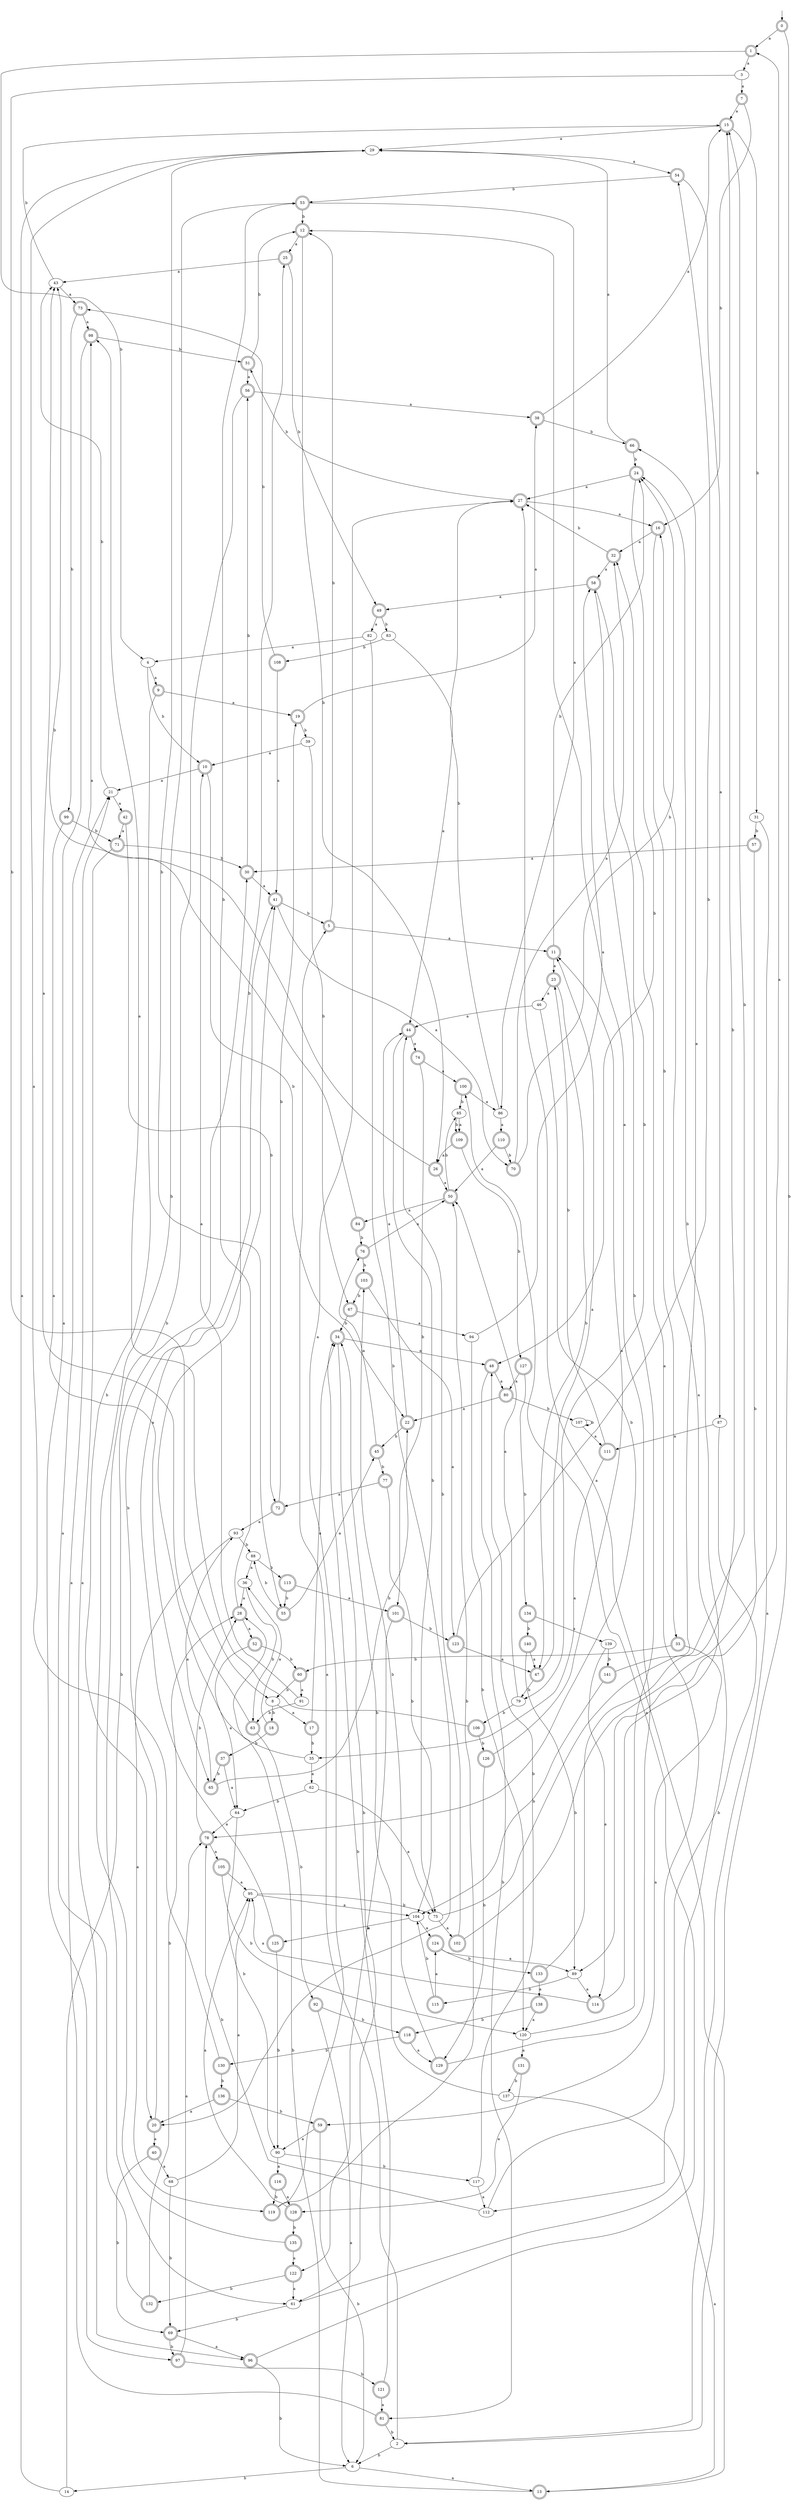 digraph RandomDFA {
  __start0 [label="", shape=none];
  __start0 -> 0 [label=""];
  0 [shape=circle] [shape=doublecircle]
  0 -> 1 [label="a"]
  0 -> 2 [label="b"]
  1 [shape=doublecircle]
  1 -> 3 [label="a"]
  1 -> 4 [label="b"]
  2
  2 -> 5 [label="a"]
  2 -> 6 [label="b"]
  3
  3 -> 7 [label="a"]
  3 -> 8 [label="b"]
  4
  4 -> 9 [label="a"]
  4 -> 10 [label="b"]
  5 [shape=doublecircle]
  5 -> 11 [label="a"]
  5 -> 12 [label="b"]
  6
  6 -> 13 [label="a"]
  6 -> 14 [label="b"]
  7 [shape=doublecircle]
  7 -> 15 [label="a"]
  7 -> 16 [label="b"]
  8
  8 -> 17 [label="a"]
  8 -> 18 [label="b"]
  9 [shape=doublecircle]
  9 -> 19 [label="a"]
  9 -> 20 [label="b"]
  10 [shape=doublecircle]
  10 -> 21 [label="a"]
  10 -> 22 [label="b"]
  11 [shape=doublecircle]
  11 -> 23 [label="a"]
  11 -> 24 [label="b"]
  12 [shape=doublecircle]
  12 -> 25 [label="a"]
  12 -> 26 [label="b"]
  13 [shape=doublecircle]
  13 -> 27 [label="a"]
  13 -> 28 [label="b"]
  14
  14 -> 29 [label="a"]
  14 -> 30 [label="b"]
  15 [shape=doublecircle]
  15 -> 29 [label="a"]
  15 -> 31 [label="b"]
  16 [shape=doublecircle]
  16 -> 32 [label="a"]
  16 -> 33 [label="b"]
  17 [shape=doublecircle]
  17 -> 34 [label="a"]
  17 -> 35 [label="b"]
  18 [shape=doublecircle]
  18 -> 36 [label="a"]
  18 -> 37 [label="b"]
  19 [shape=doublecircle]
  19 -> 38 [label="a"]
  19 -> 39 [label="b"]
  20 [shape=doublecircle]
  20 -> 40 [label="a"]
  20 -> 41 [label="b"]
  21
  21 -> 42 [label="a"]
  21 -> 43 [label="b"]
  22 [shape=doublecircle]
  22 -> 44 [label="a"]
  22 -> 45 [label="b"]
  23 [shape=doublecircle]
  23 -> 46 [label="a"]
  23 -> 47 [label="b"]
  24 [shape=doublecircle]
  24 -> 27 [label="a"]
  24 -> 48 [label="b"]
  25 [shape=doublecircle]
  25 -> 43 [label="a"]
  25 -> 49 [label="b"]
  26 [shape=doublecircle]
  26 -> 50 [label="a"]
  26 -> 43 [label="b"]
  27 [shape=doublecircle]
  27 -> 16 [label="a"]
  27 -> 51 [label="b"]
  28 [shape=doublecircle]
  28 -> 52 [label="a"]
  28 -> 53 [label="b"]
  29
  29 -> 54 [label="a"]
  29 -> 55 [label="b"]
  30 [shape=doublecircle]
  30 -> 41 [label="a"]
  30 -> 56 [label="b"]
  31
  31 -> 2 [label="a"]
  31 -> 57 [label="b"]
  32 [shape=doublecircle]
  32 -> 58 [label="a"]
  32 -> 27 [label="b"]
  33 [shape=doublecircle]
  33 -> 59 [label="a"]
  33 -> 60 [label="b"]
  34 [shape=doublecircle]
  34 -> 48 [label="a"]
  34 -> 61 [label="b"]
  35
  35 -> 62 [label="a"]
  35 -> 25 [label="b"]
  36
  36 -> 28 [label="a"]
  36 -> 63 [label="b"]
  37 [shape=doublecircle]
  37 -> 64 [label="a"]
  37 -> 65 [label="b"]
  38 [shape=doublecircle]
  38 -> 15 [label="a"]
  38 -> 66 [label="b"]
  39
  39 -> 10 [label="a"]
  39 -> 67 [label="b"]
  40 [shape=doublecircle]
  40 -> 68 [label="a"]
  40 -> 69 [label="b"]
  41 [shape=doublecircle]
  41 -> 70 [label="a"]
  41 -> 5 [label="b"]
  42 [shape=doublecircle]
  42 -> 71 [label="a"]
  42 -> 72 [label="b"]
  43
  43 -> 73 [label="a"]
  43 -> 15 [label="b"]
  44 [shape=doublecircle]
  44 -> 74 [label="a"]
  44 -> 75 [label="b"]
  45 [shape=doublecircle]
  45 -> 76 [label="a"]
  45 -> 77 [label="b"]
  46
  46 -> 44 [label="a"]
  46 -> 78 [label="b"]
  47 [shape=doublecircle]
  47 -> 11 [label="a"]
  47 -> 79 [label="b"]
  48 [shape=doublecircle]
  48 -> 80 [label="a"]
  48 -> 81 [label="b"]
  49 [shape=doublecircle]
  49 -> 82 [label="a"]
  49 -> 83 [label="b"]
  50 [shape=doublecircle]
  50 -> 84 [label="a"]
  50 -> 85 [label="b"]
  51 [shape=doublecircle]
  51 -> 56 [label="a"]
  51 -> 12 [label="b"]
  52 [shape=doublecircle]
  52 -> 64 [label="a"]
  52 -> 60 [label="b"]
  53 [shape=doublecircle]
  53 -> 86 [label="a"]
  53 -> 12 [label="b"]
  54 [shape=doublecircle]
  54 -> 87 [label="a"]
  54 -> 53 [label="b"]
  55 [shape=doublecircle]
  55 -> 45 [label="a"]
  55 -> 88 [label="b"]
  56 [shape=doublecircle]
  56 -> 38 [label="a"]
  56 -> 61 [label="b"]
  57 [shape=doublecircle]
  57 -> 30 [label="a"]
  57 -> 89 [label="b"]
  58 [shape=doublecircle]
  58 -> 49 [label="a"]
  58 -> 79 [label="b"]
  59 [shape=doublecircle]
  59 -> 90 [label="a"]
  59 -> 6 [label="b"]
  60 [shape=doublecircle]
  60 -> 91 [label="a"]
  60 -> 8 [label="b"]
  61
  61 -> 16 [label="a"]
  61 -> 69 [label="b"]
  62
  62 -> 75 [label="a"]
  62 -> 64 [label="b"]
  63 [shape=doublecircle]
  63 -> 43 [label="a"]
  63 -> 92 [label="b"]
  64
  64 -> 78 [label="a"]
  64 -> 90 [label="b"]
  65 [shape=doublecircle]
  65 -> 93 [label="a"]
  65 -> 22 [label="b"]
  66 [shape=doublecircle]
  66 -> 29 [label="a"]
  66 -> 24 [label="b"]
  67 [shape=doublecircle]
  67 -> 94 [label="a"]
  67 -> 34 [label="b"]
  68
  68 -> 95 [label="a"]
  68 -> 69 [label="b"]
  69 [shape=doublecircle]
  69 -> 96 [label="a"]
  69 -> 97 [label="b"]
  70 [shape=doublecircle]
  70 -> 32 [label="a"]
  70 -> 24 [label="b"]
  71 [shape=doublecircle]
  71 -> 96 [label="a"]
  71 -> 30 [label="b"]
  72 [shape=doublecircle]
  72 -> 93 [label="a"]
  72 -> 19 [label="b"]
  73 [shape=doublecircle]
  73 -> 98 [label="a"]
  73 -> 99 [label="b"]
  74 [shape=doublecircle]
  74 -> 100 [label="a"]
  74 -> 101 [label="b"]
  75
  75 -> 102 [label="a"]
  75 -> 15 [label="b"]
  76 [shape=doublecircle]
  76 -> 50 [label="a"]
  76 -> 103 [label="b"]
  77 [shape=doublecircle]
  77 -> 72 [label="a"]
  77 -> 104 [label="b"]
  78 [shape=doublecircle]
  78 -> 105 [label="a"]
  78 -> 28 [label="b"]
  79
  79 -> 50 [label="a"]
  79 -> 106 [label="b"]
  80 [shape=doublecircle]
  80 -> 22 [label="a"]
  80 -> 107 [label="b"]
  81 [shape=doublecircle]
  81 -> 21 [label="a"]
  81 -> 2 [label="b"]
  82
  82 -> 4 [label="a"]
  82 -> 20 [label="b"]
  83
  83 -> 44 [label="a"]
  83 -> 108 [label="b"]
  84 [shape=doublecircle]
  84 -> 98 [label="a"]
  84 -> 76 [label="b"]
  85
  85 -> 109 [label="a"]
  85 -> 109 [label="b"]
  86
  86 -> 110 [label="a"]
  86 -> 27 [label="b"]
  87
  87 -> 111 [label="a"]
  87 -> 112 [label="b"]
  88
  88 -> 36 [label="a"]
  88 -> 113 [label="b"]
  89
  89 -> 114 [label="a"]
  89 -> 115 [label="b"]
  90
  90 -> 116 [label="a"]
  90 -> 117 [label="b"]
  91
  91 -> 10 [label="a"]
  91 -> 63 [label="b"]
  92 [shape=doublecircle]
  92 -> 6 [label="a"]
  92 -> 118 [label="b"]
  93
  93 -> 119 [label="a"]
  93 -> 88 [label="b"]
  94
  94 -> 58 [label="a"]
  94 -> 120 [label="b"]
  95
  95 -> 104 [label="a"]
  95 -> 75 [label="b"]
  96 [shape=doublecircle]
  96 -> 100 [label="a"]
  96 -> 6 [label="b"]
  97 [shape=doublecircle]
  97 -> 78 [label="a"]
  97 -> 121 [label="b"]
  98 [shape=doublecircle]
  98 -> 97 [label="a"]
  98 -> 51 [label="b"]
  99 [shape=doublecircle]
  99 -> 65 [label="a"]
  99 -> 71 [label="b"]
  100 [shape=doublecircle]
  100 -> 86 [label="a"]
  100 -> 85 [label="b"]
  101 [shape=doublecircle]
  101 -> 122 [label="a"]
  101 -> 123 [label="b"]
  102 [shape=doublecircle]
  102 -> 1 [label="a"]
  102 -> 44 [label="b"]
  103 [shape=doublecircle]
  103 -> 123 [label="a"]
  103 -> 67 [label="b"]
  104
  104 -> 124 [label="a"]
  104 -> 125 [label="b"]
  105 [shape=doublecircle]
  105 -> 95 [label="a"]
  105 -> 120 [label="b"]
  106 [shape=doublecircle]
  106 -> 98 [label="a"]
  106 -> 126 [label="b"]
  107
  107 -> 111 [label="a"]
  107 -> 107 [label="b"]
  108 [shape=doublecircle]
  108 -> 41 [label="a"]
  108 -> 73 [label="b"]
  109 [shape=doublecircle]
  109 -> 26 [label="a"]
  109 -> 127 [label="b"]
  110 [shape=doublecircle]
  110 -> 50 [label="a"]
  110 -> 70 [label="b"]
  111 [shape=doublecircle]
  111 -> 35 [label="a"]
  111 -> 23 [label="b"]
  112
  112 -> 32 [label="a"]
  112 -> 78 [label="b"]
  113 [shape=doublecircle]
  113 -> 101 [label="a"]
  113 -> 55 [label="b"]
  114 [shape=doublecircle]
  114 -> 95 [label="a"]
  114 -> 24 [label="b"]
  115 [shape=doublecircle]
  115 -> 124 [label="a"]
  115 -> 104 [label="b"]
  116 [shape=doublecircle]
  116 -> 128 [label="a"]
  116 -> 119 [label="b"]
  117
  117 -> 112 [label="a"]
  117 -> 48 [label="b"]
  118 [shape=doublecircle]
  118 -> 129 [label="a"]
  118 -> 130 [label="b"]
  119 [shape=doublecircle]
  119 -> 27 [label="a"]
  119 -> 50 [label="b"]
  120
  120 -> 131 [label="a"]
  120 -> 58 [label="b"]
  121 [shape=doublecircle]
  121 -> 81 [label="a"]
  121 -> 34 [label="b"]
  122 [shape=doublecircle]
  122 -> 61 [label="a"]
  122 -> 132 [label="b"]
  123 [shape=doublecircle]
  123 -> 47 [label="a"]
  123 -> 54 [label="b"]
  124 [shape=doublecircle]
  124 -> 89 [label="a"]
  124 -> 133 [label="b"]
  125 [shape=doublecircle]
  125 -> 41 [label="a"]
  125 -> 90 [label="b"]
  126 [shape=doublecircle]
  126 -> 11 [label="a"]
  126 -> 129 [label="b"]
  127 [shape=doublecircle]
  127 -> 80 [label="a"]
  127 -> 134 [label="b"]
  128 [shape=doublecircle]
  128 -> 95 [label="a"]
  128 -> 135 [label="b"]
  129 [shape=doublecircle]
  129 -> 12 [label="a"]
  129 -> 103 [label="b"]
  130 [shape=doublecircle]
  130 -> 29 [label="a"]
  130 -> 136 [label="b"]
  131 [shape=doublecircle]
  131 -> 128 [label="a"]
  131 -> 137 [label="b"]
  132 [shape=doublecircle]
  132 -> 21 [label="a"]
  132 -> 28 [label="b"]
  133 [shape=doublecircle]
  133 -> 138 [label="a"]
  133 -> 15 [label="b"]
  134 [shape=doublecircle]
  134 -> 139 [label="a"]
  134 -> 140 [label="b"]
  135 [shape=doublecircle]
  135 -> 122 [label="a"]
  135 -> 53 [label="b"]
  136 [shape=doublecircle]
  136 -> 20 [label="a"]
  136 -> 59 [label="b"]
  137
  137 -> 13 [label="a"]
  137 -> 34 [label="b"]
  138 [shape=doublecircle]
  138 -> 120 [label="a"]
  138 -> 118 [label="b"]
  139
  139 -> 114 [label="a"]
  139 -> 141 [label="b"]
  140 [shape=doublecircle]
  140 -> 47 [label="a"]
  140 -> 89 [label="b"]
  141 [shape=doublecircle]
  141 -> 66 [label="a"]
  141 -> 104 [label="b"]
}

